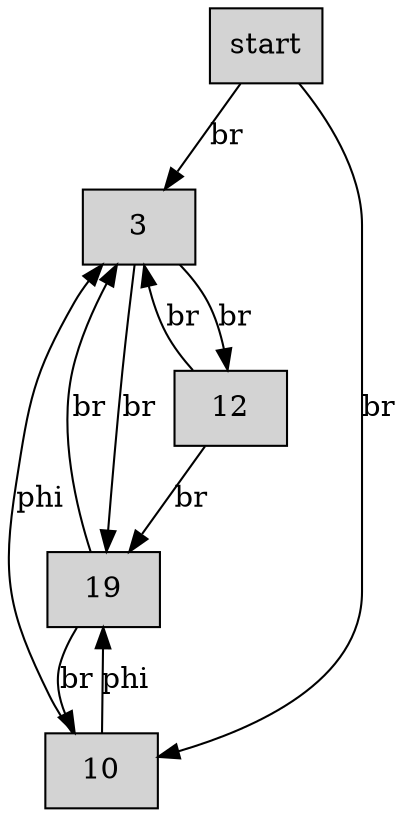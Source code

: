 digraph CFG {
    node [shape=box, style=filled];
    
    // Define nodes
    start [label="start"];
    node3 [label="3"];
    node10 [label="10"];
    node12 [label="12"];
    node19 [label="19"];
    
    // Define edges
    start -> node3 [label="br"];
    start -> node10 [label="br"];
    
    node3 -> node12 [label="br"];
    node3 -> node19 [label="br"];
    
    node10 -> node3 [label="phi"];
    node10 -> node19 [label="phi"];
    
    node12 -> node3 [label="br"];
    node12 -> node19 [label="br"];
    
    node19 -> node3 [label="br"];
    node19 -> node10 [label="br"];
}
